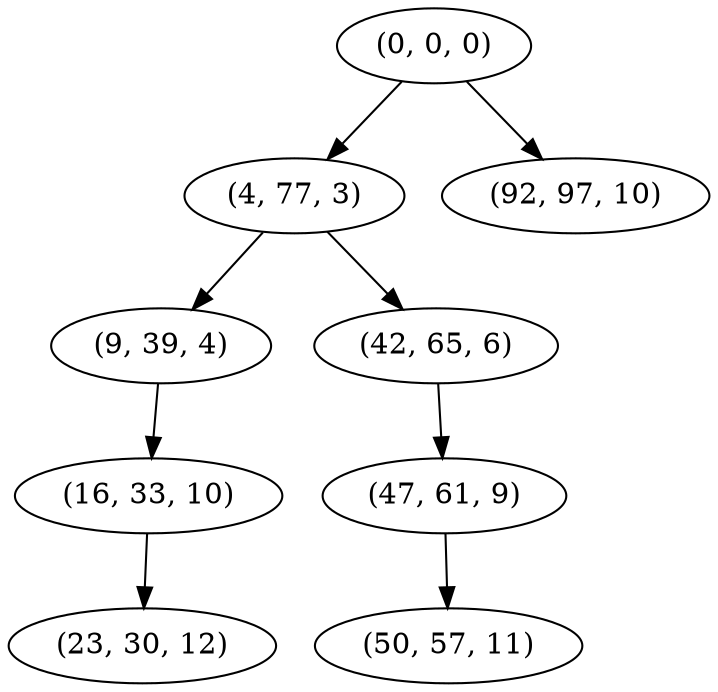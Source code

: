 digraph tree {
    "(0, 0, 0)";
    "(4, 77, 3)";
    "(9, 39, 4)";
    "(16, 33, 10)";
    "(23, 30, 12)";
    "(42, 65, 6)";
    "(47, 61, 9)";
    "(50, 57, 11)";
    "(92, 97, 10)";
    "(0, 0, 0)" -> "(4, 77, 3)";
    "(0, 0, 0)" -> "(92, 97, 10)";
    "(4, 77, 3)" -> "(9, 39, 4)";
    "(4, 77, 3)" -> "(42, 65, 6)";
    "(9, 39, 4)" -> "(16, 33, 10)";
    "(16, 33, 10)" -> "(23, 30, 12)";
    "(42, 65, 6)" -> "(47, 61, 9)";
    "(47, 61, 9)" -> "(50, 57, 11)";
}
